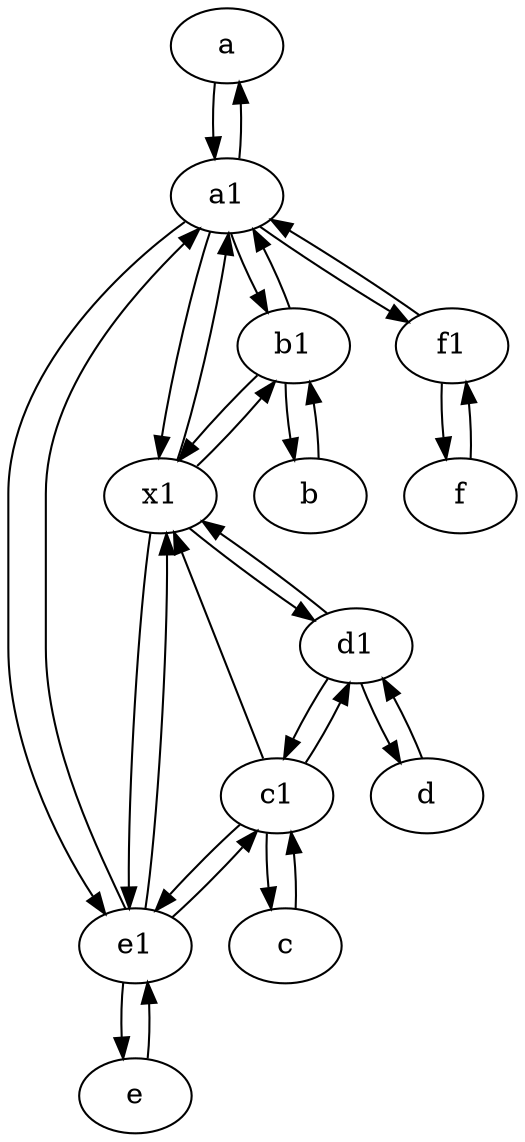 digraph  {
	a [pos="40,10!"];
	b [pos="50,20!"];
	d [pos="20,30!"];
	d1 [pos="25,30!"];
	f [pos="15,45!"];
	x1;
	e1 [pos="25,45!"];
	a1 [pos="40,15!"];
	f1;
	b1 [pos="45,20!"];
	e [pos="30,50!"];
	c1 [pos="30,15!"];
	c [pos="20,10!"];
	a1 -> x1;
	f -> f1;
	x1 -> b1;
	a1 -> b1;
	x1 -> d1;
	e1 -> a1;
	f1 -> a1;
	x1 -> e1;
	a1 -> e1;
	b1 -> x1;
	d1 -> d;
	c1 -> d1;
	d1 -> c1;
	f1 -> f;
	e1 -> c1;
	c1 -> e1;
	d -> d1;
	x1 -> a1;
	c -> c1;
	d1 -> x1;
	c1 -> c;
	b -> b1;
	c1 -> x1;
	b1 -> a1;
	a1 -> f1;
	e1 -> x1;
	e -> e1;
	a1 -> a;
	e1 -> e;
	a -> a1;
	b1 -> b;

	}